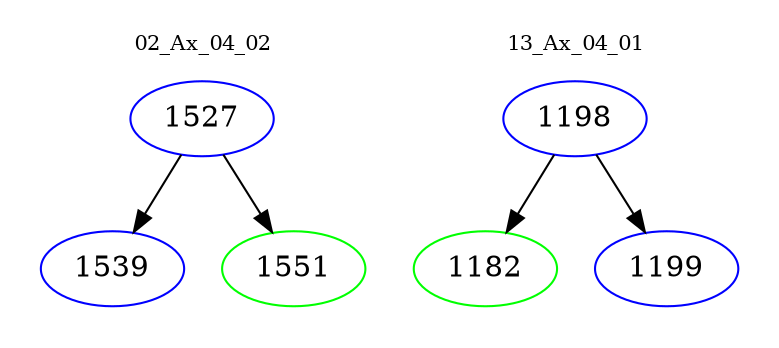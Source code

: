 digraph{
subgraph cluster_0 {
color = white
label = "02_Ax_04_02";
fontsize=10;
T0_1527 [label="1527", color="blue"]
T0_1527 -> T0_1539 [color="black"]
T0_1539 [label="1539", color="blue"]
T0_1527 -> T0_1551 [color="black"]
T0_1551 [label="1551", color="green"]
}
subgraph cluster_1 {
color = white
label = "13_Ax_04_01";
fontsize=10;
T1_1198 [label="1198", color="blue"]
T1_1198 -> T1_1182 [color="black"]
T1_1182 [label="1182", color="green"]
T1_1198 -> T1_1199 [color="black"]
T1_1199 [label="1199", color="blue"]
}
}
